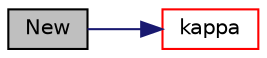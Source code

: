 digraph "New"
{
  bgcolor="transparent";
  edge [fontname="Helvetica",fontsize="10",labelfontname="Helvetica",labelfontsize="10"];
  node [fontname="Helvetica",fontsize="10",shape=record];
  rankdir="LR";
  Node1 [label="New",height=0.2,width=0.4,color="black", fillcolor="grey75", style="filled", fontcolor="black"];
  Node1 -> Node2 [color="midnightblue",fontsize="10",style="solid",fontname="Helvetica"];
  Node2 [label="kappa",height=0.2,width=0.4,color="red",URL="$a00392.html#ade885edc7c55d70ee36aebd5b3d666e9",tooltip="Isotropic thermal conductivity [W/mK]. "];
}
